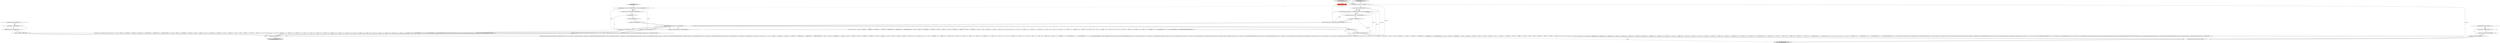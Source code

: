 digraph {
15 [style = filled, label = "return _localctx@@@186@@@['1', '1', '0']", fillcolor = lightgray, shape = ellipse image = "AAA0AAABBB1BBB"];
29 [style = filled, label = "getInterpreter().adaptivePredict(_input,109,_ctx)@@@30@@@['0', '0', '1']", fillcolor = white, shape = diamond image = "AAA0AAABBB3BBB"];
30 [style = filled, label = "_errHandler.recover(this,re)@@@48@@@['0', '0', '1']", fillcolor = white, shape = ellipse image = "AAA0AAABBB3BBB"];
0 [style = filled, label = "int _p@@@2@@@['1', '1', '0']", fillcolor = tomato, shape = box image = "AAA0AAABBB1BBB"];
7 [style = filled, label = "_errHandler.recover(this,re)@@@181@@@['1', '1', '0']", fillcolor = white, shape = ellipse image = "AAA0AAABBB1BBB"];
28 [style = filled, label = "enterOuterAlt(_localctx,1)@@@10@@@['0', '0', '1']", fillcolor = white, shape = ellipse image = "AAA0AAABBB3BBB"];
18 [style = filled, label = "primaryExpression['0', '1', '0']", fillcolor = lightgray, shape = diamond image = "AAA0AAABBB2BBB"];
20 [style = filled, label = "_errHandler.sync(this)@@@8@@@['0', '0', '1']", fillcolor = white, shape = ellipse image = "AAA0AAABBB3BBB"];
16 [style = filled, label = "ParserRuleContext _parentctx = _ctx@@@3@@@['1', '1', '0']", fillcolor = white, shape = ellipse image = "AAA0AAABBB1BBB"];
27 [style = filled, label = "(((_la) & ~0x3f) == 0 && ((1L << _la) & ((1L << ANALYZE) | (1L << ANALYZED) | (1L << CATALOGS) | (1L << COLUMNS) | (1L << CURRENT_DATE) | (1L << CURRENT_TIME) | (1L << CURRENT_TIMESTAMP) | (1L << DAY) | (1L << DEBUG) | (1L << EXECUTABLE) | (1L << EXPLAIN) | (1L << FIRST) | (1L << FORMAT) | (1L << FULL) | (1L << FUNCTIONS) | (1L << GRAPHVIZ) | (1L << HOUR) | (1L << INTERVAL) | (1L << LAST) | (1L << LIMIT) | (1L << MAPPED) | (1L << MINUTE) | (1L << MONTH))) != 0) || ((((_la - 70)) & ~0x3f) == 0 && ((1L << (_la - 70)) & ((1L << (OPTIMIZED - 70)) | (1L << (PARSED - 70)) | (1L << (PHYSICAL - 70)) | (1L << (PIVOT - 70)) | (1L << (PLAN - 70)) | (1L << (RLIKE - 70)) | (1L << (QUERY - 70)) | (1L << (SCHEMAS - 70)) | (1L << (SECOND - 70)) | (1L << (SHOW - 70)) | (1L << (SYS - 70)) | (1L << (TABLES - 70)) | (1L << (TEXT - 70)) | (1L << (TOP - 70)) | (1L << (TYPE - 70)) | (1L << (TYPES - 70)) | (1L << (VERIFY - 70)) | (1L << (YEAR - 70)) | (1L << (IDENTIFIER - 70)) | (1L << (DIGIT_IDENTIFIER - 70)))) != 0) || _la == QUOTED_IDENTIFIER || _la == BACKQUOTED_IDENTIFIER@@@14@@@['0', '0', '1']", fillcolor = white, shape = diamond image = "AAA0AAABBB3BBB"];
5 [style = filled, label = "PrimaryExpressionContext _prevctx = _localctx@@@6@@@['1', '1', '0']", fillcolor = white, shape = ellipse image = "AAA0AAABBB1BBB"];
11 [style = filled, label = "{unrollRecursionContexts(_parentctx)}@@@183@@@['1', '1', '0']", fillcolor = white, shape = ellipse image = "AAA0AAABBB1BBB"];
34 [style = filled, label = "enterRule(_localctx,106,RULE_tableIdentifier)@@@4@@@['0', '0', '1']", fillcolor = white, shape = ellipse image = "AAA0AAABBB3BBB"];
24 [style = filled, label = "{exitRule()}@@@50@@@['0', '0', '1']", fillcolor = white, shape = ellipse image = "AAA0AAABBB3BBB"];
3 [style = filled, label = "enterRecursionRule(_localctx,70,RULE_primaryExpression,_p)@@@8@@@['1', '1', '0']", fillcolor = white, shape = ellipse image = "AAA0AAABBB1BBB"];
1 [style = filled, label = "getInterpreter().adaptivePredict(_input,110,_ctx)@@@9@@@['1', '1', '1']", fillcolor = white, shape = diamond image = "AAA0AAABBB1BBB"];
19 [style = filled, label = "setState(827)@@@7@@@['0', '0', '1']", fillcolor = white, shape = ellipse image = "AAA0AAABBB3BBB"];
36 [style = filled, label = "int _la@@@5@@@['0', '0', '1']", fillcolor = white, shape = ellipse image = "AAA0AAABBB3BBB"];
23 [style = filled, label = "_errHandler.reportError(this,re)@@@47@@@['0', '0', '1']", fillcolor = white, shape = ellipse image = "AAA0AAABBB3BBB"];
14 [style = filled, label = "PrimaryExpressionContext _localctx = new PrimaryExpressionContext(_ctx,_parentState)@@@5@@@['1', '1', '0']", fillcolor = white, shape = ellipse image = "AAA0AAABBB1BBB"];
10 [style = filled, label = "{setState(668)_errHandler.sync(this)switch (getInterpreter().adaptivePredict(_input,91,_ctx)) {case 1:{_localctx = new CastContext(_localctx)_ctx = _localctx_prevctx = _localctxsetState(633)castExpression()}breakcase 2:{_localctx = new ExtractContext(_localctx)_ctx = _localctx_prevctx = _localctxsetState(634)extractExpression()}breakcase 3:{_localctx = new CurrentDateTimeFunctionContext(_localctx)_ctx = _localctx_prevctx = _localctxsetState(635)builtinDateTimeFunction()}breakcase 4:{_localctx = new ConstantDefaultContext(_localctx)_ctx = _localctx_prevctx = _localctxsetState(636)constant()}breakcase 5:{_localctx = new StarContext(_localctx)_ctx = _localctx_prevctx = _localctxsetState(640)_la = _input.LA(1)if ((((_la) & ~0x3f) == 0 && ((1L << _la) & ((1L << ANALYZE) | (1L << ANALYZED) | (1L << CATALOGS) | (1L << COLUMNS) | (1L << CURRENT_DATE) | (1L << CURRENT_TIME) | (1L << CURRENT_TIMESTAMP) | (1L << DAY) | (1L << DEBUG) | (1L << EXECUTABLE) | (1L << EXPLAIN) | (1L << FIRST) | (1L << FORMAT) | (1L << FULL) | (1L << FUNCTIONS) | (1L << GRAPHVIZ) | (1L << HOUR) | (1L << INTERVAL) | (1L << LAST) | (1L << LIMIT) | (1L << MAPPED) | (1L << MINUTE) | (1L << MONTH))) != 0) || ((((_la - 70)) & ~0x3f) == 0 && ((1L << (_la - 70)) & ((1L << (OPTIMIZED - 70)) | (1L << (PARSED - 70)) | (1L << (PHYSICAL - 70)) | (1L << (PIVOT - 70)) | (1L << (PLAN - 70)) | (1L << (RLIKE - 70)) | (1L << (QUERY - 70)) | (1L << (SCHEMAS - 70)) | (1L << (SECOND - 70)) | (1L << (SHOW - 70)) | (1L << (SYS - 70)) | (1L << (TABLES - 70)) | (1L << (TEXT - 70)) | (1L << (TOP - 70)) | (1L << (TYPE - 70)) | (1L << (TYPES - 70)) | (1L << (VERIFY - 70)) | (1L << (YEAR - 70)) | (1L << (IDENTIFIER - 70)) | (1L << (DIGIT_IDENTIFIER - 70)) | (1L << (QUOTED_IDENTIFIER - 70)))) != 0) || _la == BACKQUOTED_IDENTIFIER) {{setState(637)qualifiedName()setState(638)match(DOT)}}setState(642)match(ASTERISK)}breakcase 6:{_localctx = new FunctionContext(_localctx)_ctx = _localctx_prevctx = _localctxsetState(643)functionExpression()}breakcase 7:{_localctx = new SubqueryExpressionContext(_localctx)_ctx = _localctx_prevctx = _localctxsetState(644)match(T__0)setState(645)query()setState(646)match(T__1)}breakcase 8:{_localctx = new DereferenceContext(_localctx)_ctx = _localctx_prevctx = _localctxsetState(648)qualifiedName()}breakcase 9:{_localctx = new ParenthesizedExpressionContext(_localctx)_ctx = _localctx_prevctx = _localctxsetState(649)match(T__0)setState(650)expression()setState(651)match(T__1)}breakcase 10:{_localctx = new CaseContext(_localctx)_ctx = _localctx_prevctx = _localctxsetState(653)match(CASE)setState(655)_la = _input.LA(1)if ((((_la) & ~0x3f) == 0 && ((1L << _la) & ((1L << T__0) | (1L << ANALYZE) | (1L << ANALYZED) | (1L << CASE) | (1L << CAST) | (1L << CATALOGS) | (1L << COLUMNS) | (1L << CONVERT) | (1L << CURRENT_DATE) | (1L << CURRENT_TIME) | (1L << CURRENT_TIMESTAMP) | (1L << DAY) | (1L << DEBUG) | (1L << EXECUTABLE) | (1L << EXISTS) | (1L << EXPLAIN) | (1L << EXTRACT) | (1L << FALSE) | (1L << FIRST) | (1L << FORMAT) | (1L << FULL) | (1L << FUNCTIONS) | (1L << GRAPHVIZ) | (1L << HOUR) | (1L << INTERVAL) | (1L << LAST) | (1L << LEFT) | (1L << LIMIT) | (1L << MAPPED) | (1L << MATCH) | (1L << MINUTE) | (1L << MONTH))) != 0) || ((((_la - 66)) & ~0x3f) == 0 && ((1L << (_la - 66)) & ((1L << (NOT - 66)) | (1L << (NULL - 66)) | (1L << (OPTIMIZED - 66)) | (1L << (PARSED - 66)) | (1L << (PHYSICAL - 66)) | (1L << (PIVOT - 66)) | (1L << (PLAN - 66)) | (1L << (RIGHT - 66)) | (1L << (RLIKE - 66)) | (1L << (QUERY - 66)) | (1L << (SCHEMAS - 66)) | (1L << (SECOND - 66)) | (1L << (SHOW - 66)) | (1L << (SYS - 66)) | (1L << (TABLES - 66)) | (1L << (TEXT - 66)) | (1L << (TRUE - 66)) | (1L << (TOP - 66)) | (1L << (TYPE - 66)) | (1L << (TYPES - 66)) | (1L << (VERIFY - 66)) | (1L << (YEAR - 66)) | (1L << (FUNCTION_ESC - 66)) | (1L << (DATE_ESC - 66)) | (1L << (TIME_ESC - 66)) | (1L << (TIMESTAMP_ESC - 66)) | (1L << (GUID_ESC - 66)) | (1L << (PLUS - 66)) | (1L << (MINUS - 66)) | (1L << (ASTERISK - 66)) | (1L << (PARAM - 66)) | (1L << (STRING - 66)) | (1L << (INTEGER_VALUE - 66)) | (1L << (DECIMAL_VALUE - 66)))) != 0) || ((((_la - 130)) & ~0x3f) == 0 && ((1L << (_la - 130)) & ((1L << (IDENTIFIER - 130)) | (1L << (DIGIT_IDENTIFIER - 130)) | (1L << (QUOTED_IDENTIFIER - 130)) | (1L << (BACKQUOTED_IDENTIFIER - 130)))) != 0)) {{setState(654)((CaseContext)_localctx).operand = booleanExpression(0)}}setState(658)_errHandler.sync(this)_la = _input.LA(1)setState(664)_la = _input.LA(1)if (_la == ELSE) {{setState(662)match(ELSE)setState(663)((CaseContext)_localctx).elseClause = booleanExpression(0)}}setState(666)match(END)}break_ctx.stop = _input.LT(-1)setState(675)_errHandler.sync(this)_alt = getInterpreter().adaptivePredict(_input,92,_ctx)while (_alt != 2 && _alt != org.antlr.v4.runtime.atn.ATN.INVALID_ALT_NUMBER) {if (_alt == 1) {if (_parseListeners != null) triggerExitRuleEvent()_prevctx = _localctx{{_localctx = new CastOperatorExpressionContext(new PrimaryExpressionContext(_parentctx,_parentState))pushNewRecursionContext(_localctx,_startState,RULE_primaryExpression)setState(670)if (!(precpred(_ctx,10))) throw new FailedPredicateException(this,\"precpred(_ctx, 10)\")setState(671)match(CAST_OP)setState(672)dataType()}}}setState(677)_errHandler.sync(this)_alt = getInterpreter().adaptivePredict(_input,92,_ctx)}}@@@13@@@['1', '1', '0']", fillcolor = white, shape = ellipse image = "AAA0AAABBB1BBB"];
35 [style = filled, label = "enterOuterAlt(_localctx,2)@@@26@@@['0', '0', '1']", fillcolor = white, shape = ellipse image = "AAA0AAABBB3BBB"];
21 [style = filled, label = "RecognitionException re@@@45@@@['0', '0', '1']", fillcolor = white, shape = diamond image = "AAA0AAABBB3BBB"];
8 [style = filled, label = "int _startState = 70@@@7@@@['1', '1', '0']", fillcolor = white, shape = ellipse image = "AAA0AAABBB1BBB"];
13 [style = filled, label = "int _alt@@@11@@@['1', '1', '0']", fillcolor = white, shape = ellipse image = "AAA0AAABBB1BBB"];
32 [style = filled, label = "tableIdentifier['0', '0', '1']", fillcolor = lightgray, shape = diamond image = "AAA0AAABBB3BBB"];
9 [style = filled, label = "enterOuterAlt(_localctx,1)@@@12@@@['1', '1', '0']", fillcolor = white, shape = ellipse image = "AAA0AAABBB1BBB"];
4 [style = filled, label = "_localctx.exception = re@@@179@@@['1', '1', '0']", fillcolor = white, shape = ellipse image = "AAA0AAABBB1BBB"];
6 [style = filled, label = "RecognitionException re@@@178@@@['1', '1', '0']", fillcolor = white, shape = diamond image = "AAA0AAABBB1BBB"];
22 [style = filled, label = "return _localctx@@@53@@@['0', '0', '1']", fillcolor = lightgray, shape = ellipse image = "AAA0AAABBB3BBB"];
2 [style = filled, label = "_errHandler.reportError(this,re)@@@180@@@['1', '1', '0']", fillcolor = white, shape = ellipse image = "AAA0AAABBB1BBB"];
31 [style = filled, label = "TableIdentifierContext _localctx = new TableIdentifierContext(_ctx,getState())@@@3@@@['0', '0', '1']", fillcolor = white, shape = ellipse image = "AAA0AAABBB3BBB"];
26 [style = filled, label = "{setState(818)_la = _input.LA(1)if ((((_la) & ~0x3f) == 0 && ((1L << _la) & ((1L << ANALYZE) | (1L << ANALYZED) | (1L << CATALOGS) | (1L << COLUMNS) | (1L << CURRENT_DATE) | (1L << CURRENT_TIME) | (1L << CURRENT_TIMESTAMP) | (1L << DAY) | (1L << DEBUG) | (1L << EXECUTABLE) | (1L << EXPLAIN) | (1L << FIRST) | (1L << FORMAT) | (1L << FULL) | (1L << FUNCTIONS) | (1L << GRAPHVIZ) | (1L << HOUR) | (1L << INTERVAL) | (1L << LAST) | (1L << LIMIT) | (1L << MAPPED) | (1L << MINUTE) | (1L << MONTH))) != 0) || ((((_la - 70)) & ~0x3f) == 0 && ((1L << (_la - 70)) & ((1L << (OPTIMIZED - 70)) | (1L << (PARSED - 70)) | (1L << (PHYSICAL - 70)) | (1L << (PIVOT - 70)) | (1L << (PLAN - 70)) | (1L << (RLIKE - 70)) | (1L << (QUERY - 70)) | (1L << (SCHEMAS - 70)) | (1L << (SECOND - 70)) | (1L << (SHOW - 70)) | (1L << (SYS - 70)) | (1L << (TABLES - 70)) | (1L << (TEXT - 70)) | (1L << (TOP - 70)) | (1L << (TYPE - 70)) | (1L << (TYPES - 70)) | (1L << (VERIFY - 70)) | (1L << (YEAR - 70)) | (1L << (IDENTIFIER - 70)) | (1L << (DIGIT_IDENTIFIER - 70)))) != 0) || _la == QUOTED_IDENTIFIER || _la == BACKQUOTED_IDENTIFIER) {{setState(815)((TableIdentifierContext)_localctx).catalog = identifier()setState(816)match(T__3)}}setState(820)match(TABLE_IDENTIFIER)}@@@11@@@['0', '0', '1']", fillcolor = white, shape = ellipse image = "AAA0AAABBB3BBB"];
33 [style = filled, label = "{setState(824)_errHandler.sync(this)switch (getInterpreter().adaptivePredict(_input,109,_ctx)) {case 1:{setState(821)((TableIdentifierContext)_localctx).catalog = identifier()setState(822)match(T__3)}breaksetState(826)((TableIdentifierContext)_localctx).name = identifier()}@@@27@@@['0', '0', '1']", fillcolor = white, shape = ellipse image = "AAA0AAABBB3BBB"];
25 [style = filled, label = "_localctx.exception = re@@@46@@@['0', '0', '1']", fillcolor = white, shape = ellipse image = "AAA0AAABBB3BBB"];
12 [style = filled, label = "int _parentState = getState()@@@4@@@['1', '1', '0']", fillcolor = white, shape = ellipse image = "AAA0AAABBB1BBB"];
17 [style = filled, label = "primaryExpression['1', '0', '0']", fillcolor = lightgray, shape = diamond image = "AAA0AAABBB1BBB"];
23->30 [style = bold, label=""];
14->5 [style = bold, label=""];
25->23 [style = bold, label=""];
16->31 [style = dashed, label="0"];
26->24 [style = bold, label=""];
35->33 [style = bold, label=""];
5->8 [style = bold, label=""];
17->0 [style = dotted, label="true"];
1->27 [style = dotted, label="true"];
12->14 [style = solid, label="_parentState"];
6->4 [style = bold, label=""];
1->29 [style = dotted, label="true"];
14->5 [style = solid, label="_localctx"];
14->3 [style = solid, label="_localctx"];
14->9 [style = solid, label="_localctx"];
6->7 [style = dotted, label="true"];
2->7 [style = bold, label=""];
36->19 [style = bold, label=""];
12->14 [style = bold, label=""];
14->10 [style = solid, label="_localctx"];
19->20 [style = bold, label=""];
1->28 [style = bold, label=""];
28->26 [style = bold, label=""];
13->10 [style = solid, label="_alt"];
31->34 [style = solid, label="_localctx"];
34->36 [style = bold, label=""];
21->23 [style = dotted, label="true"];
10->11 [style = bold, label=""];
11->15 [style = bold, label=""];
7->11 [style = bold, label=""];
0->3 [style = solid, label="_p"];
20->1 [style = bold, label=""];
8->3 [style = bold, label=""];
3->1 [style = bold, label=""];
4->2 [style = bold, label=""];
24->22 [style = bold, label=""];
1->35 [style = dotted, label="true"];
21->30 [style = dotted, label="true"];
16->12 [style = bold, label=""];
21->25 [style = bold, label=""];
6->4 [style = dotted, label="true"];
16->10 [style = solid, label="_parentctx"];
32->31 [style = bold, label=""];
1->35 [style = bold, label=""];
18->0 [style = dotted, label="true"];
18->16 [style = bold, label=""];
31->35 [style = solid, label="_localctx"];
31->28 [style = solid, label="_localctx"];
1->28 [style = dotted, label="true"];
33->22 [style = solid, label="_localctx"];
16->11 [style = solid, label="_parentctx"];
13->9 [style = bold, label=""];
8->10 [style = solid, label="_startState"];
6->2 [style = dotted, label="true"];
33->24 [style = bold, label=""];
10->15 [style = solid, label="_localctx"];
36->26 [style = solid, label="_la"];
17->16 [style = bold, label=""];
31->34 [style = bold, label=""];
30->24 [style = bold, label=""];
12->10 [style = solid, label="_parentState"];
21->25 [style = dotted, label="true"];
1->10 [style = solid, label="_la"];
9->10 [style = bold, label=""];
1->13 [style = bold, label=""];
26->22 [style = solid, label="_localctx"];
}
